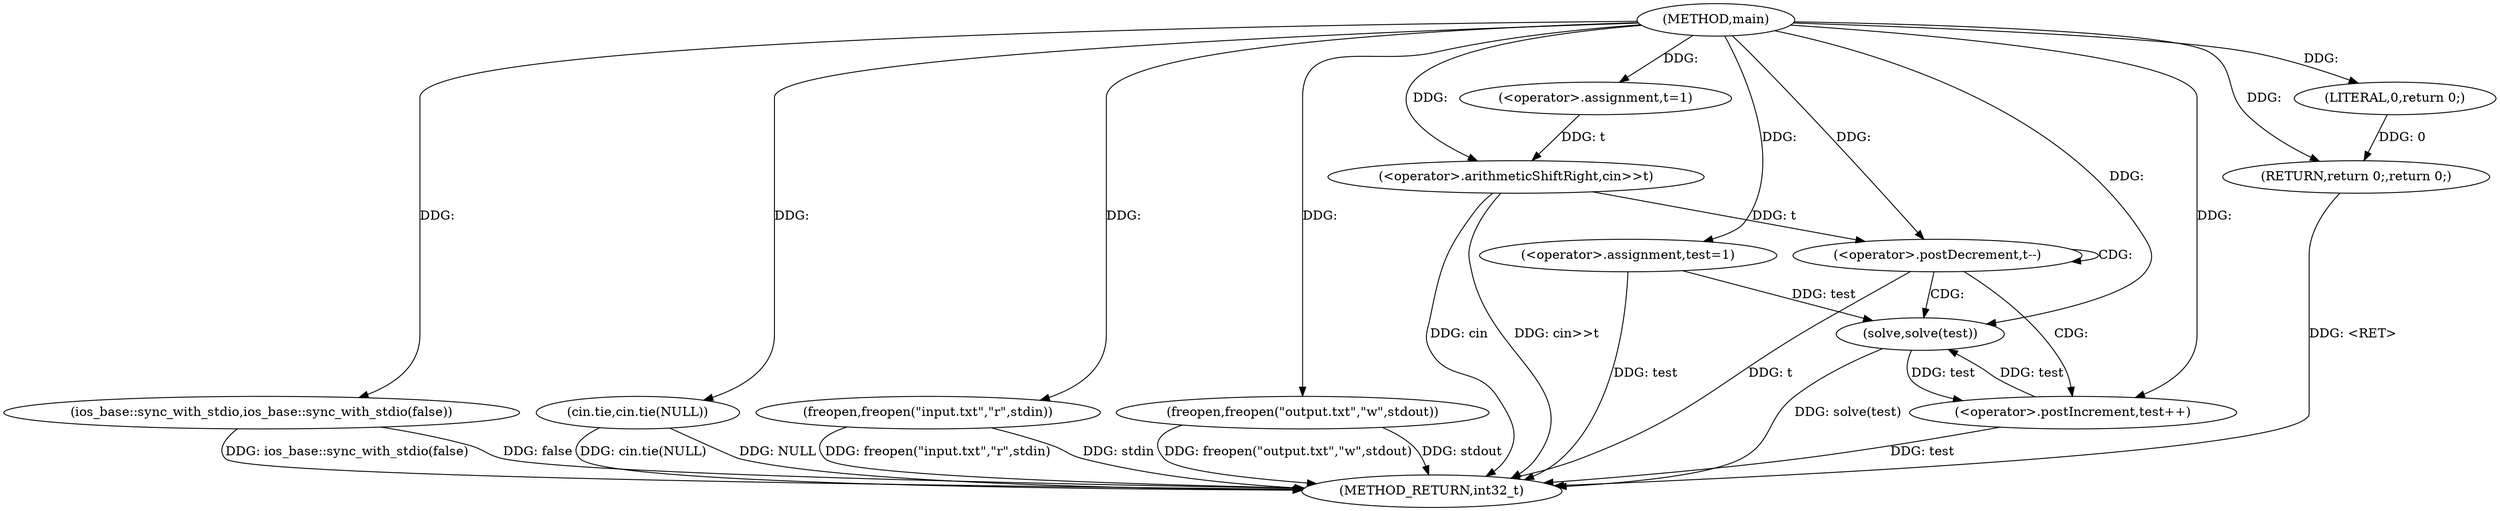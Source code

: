 digraph "main" {  
"1000237" [label = "(METHOD,main)" ]
"1000272" [label = "(METHOD_RETURN,int32_t)" ]
"1000239" [label = "(ios_base::sync_with_stdio,ios_base::sync_with_stdio(false))" ]
"1000241" [label = "(cin.tie,cin.tie(NULL))" ]
"1000243" [label = "(freopen,freopen(\"input.txt\",\"r\",stdin))" ]
"1000247" [label = "(freopen,freopen(\"output.txt\",\"w\",stdout))" ]
"1000252" [label = "(<operator>.assignment,t=1)" ]
"1000255" [label = "(<operator>.arithmeticShiftRight,cin>>t)" ]
"1000259" [label = "(<operator>.assignment,test=1)" ]
"1000270" [label = "(RETURN,return 0;,return 0;)" ]
"1000263" [label = "(<operator>.postDecrement,t--)" ]
"1000271" [label = "(LITERAL,0,return 0;)" ]
"1000266" [label = "(solve,solve(test))" ]
"1000268" [label = "(<operator>.postIncrement,test++)" ]
  "1000239" -> "1000272"  [ label = "DDG: ios_base::sync_with_stdio(false)"] 
  "1000241" -> "1000272"  [ label = "DDG: cin.tie(NULL)"] 
  "1000243" -> "1000272"  [ label = "DDG: freopen(\"input.txt\",\"r\",stdin)"] 
  "1000247" -> "1000272"  [ label = "DDG: freopen(\"output.txt\",\"w\",stdout)"] 
  "1000255" -> "1000272"  [ label = "DDG: cin>>t"] 
  "1000259" -> "1000272"  [ label = "DDG: test"] 
  "1000263" -> "1000272"  [ label = "DDG: t"] 
  "1000266" -> "1000272"  [ label = "DDG: solve(test)"] 
  "1000268" -> "1000272"  [ label = "DDG: test"] 
  "1000270" -> "1000272"  [ label = "DDG: <RET>"] 
  "1000247" -> "1000272"  [ label = "DDG: stdout"] 
  "1000255" -> "1000272"  [ label = "DDG: cin"] 
  "1000241" -> "1000272"  [ label = "DDG: NULL"] 
  "1000239" -> "1000272"  [ label = "DDG: false"] 
  "1000243" -> "1000272"  [ label = "DDG: stdin"] 
  "1000237" -> "1000252"  [ label = "DDG: "] 
  "1000237" -> "1000259"  [ label = "DDG: "] 
  "1000271" -> "1000270"  [ label = "DDG: 0"] 
  "1000237" -> "1000270"  [ label = "DDG: "] 
  "1000237" -> "1000239"  [ label = "DDG: "] 
  "1000237" -> "1000241"  [ label = "DDG: "] 
  "1000237" -> "1000243"  [ label = "DDG: "] 
  "1000237" -> "1000247"  [ label = "DDG: "] 
  "1000237" -> "1000255"  [ label = "DDG: "] 
  "1000252" -> "1000255"  [ label = "DDG: t"] 
  "1000237" -> "1000271"  [ label = "DDG: "] 
  "1000255" -> "1000263"  [ label = "DDG: t"] 
  "1000237" -> "1000263"  [ label = "DDG: "] 
  "1000259" -> "1000266"  [ label = "DDG: test"] 
  "1000268" -> "1000266"  [ label = "DDG: test"] 
  "1000237" -> "1000266"  [ label = "DDG: "] 
  "1000266" -> "1000268"  [ label = "DDG: test"] 
  "1000237" -> "1000268"  [ label = "DDG: "] 
  "1000263" -> "1000263"  [ label = "CDG: "] 
  "1000263" -> "1000266"  [ label = "CDG: "] 
  "1000263" -> "1000268"  [ label = "CDG: "] 
}
